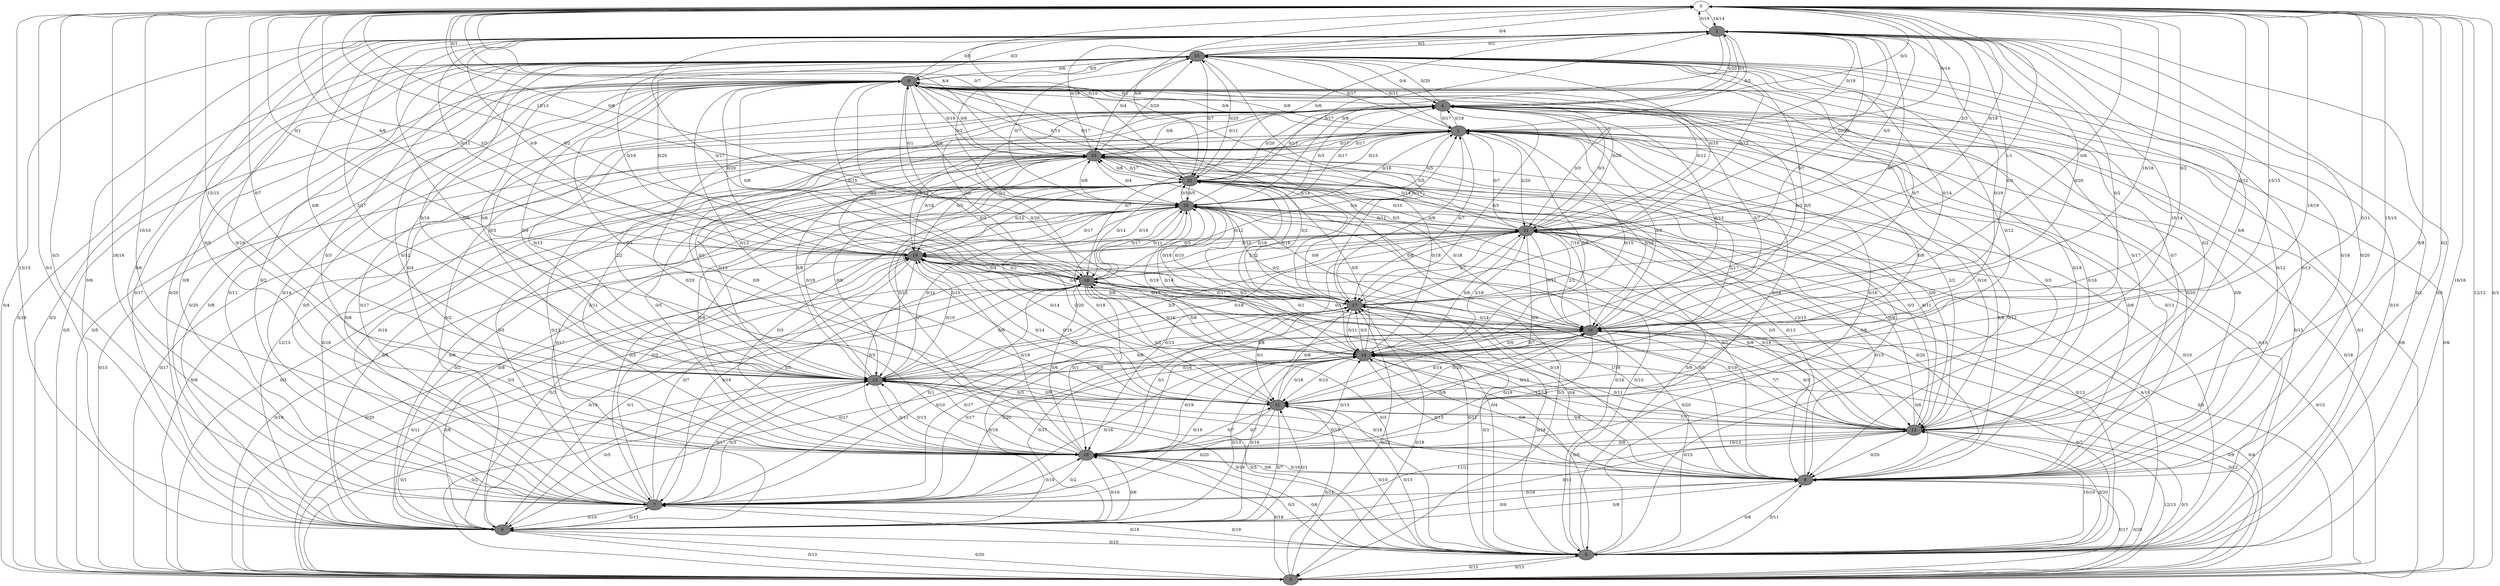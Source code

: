 digraph G {
	0[style=filled fillcolor=grey100];
	0->2[label ="14/14"] ;
	0->3[label ="12/12"] ;
	0->5[label ="16/16"] ;
	0->6[label ="15/15"] ;
	0->7[label ="16/16"] ;
	0->8[label ="8/8"] ;
	0->10[label ="10/10"] ;
	0->11[label ="19/19"] ;
	0->12[label ="15/15"] ;
	0->13[label ="15/15"] ;
	0->14[label ="15/15"] ;
	0->16[label ="16/16"] ;
	0->17[label ="1/1"] ;
	0->18[label ="3/3"] ;
	0->19[label ="6/6"] ;
	0->20[label ="13/13"] ;
	0->21[label ="3/3"] ;
	0->22[label ="6/6"] ;
	0->23[label ="4/4"] ;
	1[style=filled fillcolor=grey50];
	1->0[label ="0/14"] ;
	1->2[label ="0/19"] ;
	1->4[label ="0/18"] ;
	1->5[label ="0/10"] ;
	1->8[label ="0/6"] ;
	1->9[label ="0/8"] ;
	1->10[label ="0/16"] ;
	1->12[label ="2/2"] ;
	1->13[label ="0/1"] ;
	1->14[label ="0/9"] ;
	1->15[label ="0/11"] ;
	1->16[label ="0/3"] ;
	1->17[label ="0/7"] ;
	1->18[label ="0/7"] ;
	1->19[label ="0/19"] ;
	1->20[label ="0/16"] ;
	1->21[label ="2/20"] ;
	1->23[label ="0/17"] ;
	2[style=filled fillcolor=grey50];
	2->0[label ="0/19"] ;
	2->1[label ="0/2"] ;
	2->3[label ="0/4"] ;
	2->4[label ="0/20"] ;
	2->5[label ="0/5"] ;
	2->6[label ="0/6"] ;
	2->8[label ="0/20"] ;
	2->9[label ="0/3"] ;
	2->10[label ="0/19"] ;
	2->11[label ="0/9"] ;
	2->12[label ="6/6"] ;
	2->13[label ="0/8"] ;
	2->14[label ="0/2"] ;
	2->15[label ="0/2"] ;
	2->16[label ="0/20"] ;
	2->17[label ="0/7"] ;
	2->19[label ="0/11"] ;
	2->20[label ="0/9"] ;
	2->21[label ="20/20"] ;
	2->22[label ="0/6"] ;
	3[style=filled fillcolor=grey50];
	3->0[label ="0/3"] ;
	3->1[label ="0/18"] ;
	3->4[label ="0/6"] ;
	3->5[label ="0/15"] ;
	3->6[label ="0/20"] ;
	3->8[label ="0/17"] ;
	3->9[label ="0/5"] ;
	3->10[label ="0/18"] ;
	3->11[label ="0/14"] ;
	3->12[label ="12/13"] ;
	3->13[label ="0/1"] ;
	3->15[label ="0/3"] ;
	3->16[label ="0/9"] ;
	3->17[label ="0/15"] ;
	3->18[label ="0/8"] ;
	3->19[label ="0/20"] ;
	3->21[label ="0/5"] ;
	3->22[label ="0/3"] ;
	3->23[label ="0/15"] ;
	4[style=filled fillcolor=grey50];
	4->0[label ="0/3"] ;
	4->1[label ="0/17"] ;
	4->2[label ="0/1"] ;
	4->3[label ="0/6"] ;
	4->5[label ="0/13"] ;
	4->6[label ="0/2"] ;
	4->7[label ="0/5"] ;
	4->8[label ="0/20"] ;
	4->10[label ="0/20"] ;
	4->11[label ="0/8"] ;
	4->12[label ="0/18"] ;
	4->13[label ="0/15"] ;
	4->15[label ="0/20"] ;
	4->16[label ="0/7"] ;
	4->17[label ="0/3"] ;
	4->18[label ="0/2"] ;
	4->20[label ="0/3"] ;
	4->21[label ="0/3"] ;
	4->22[label ="0/20"] ;
	4->23[label ="0/6"] ;
	5[style=filled fillcolor=grey50];
	5->2[label ="0/1"] ;
	5->3[label ="0/13"] ;
	5->4[label ="0/1"] ;
	5->7[label ="0/19"] ;
	5->8[label ="0/11"] ;
	5->9[label ="0/12"] ;
	5->10[label ="0/6"] ;
	5->11[label ="0/15"] ;
	5->12[label ="10/10"] ;
	5->13[label ="0/19"] ;
	5->14[label ="0/15"] ;
	5->17[label ="0/18"] ;
	5->18[label ="0/3"] ;
	5->19[label ="0/4"] ;
	5->20[label ="0/10"] ;
	5->21[label ="6/18"] ;
	5->22[label ="0/9"] ;
	5->23[label ="0/15"] ;
	6[style=filled fillcolor=grey50];
	6->0[label ="0/1"] ;
	6->1[label ="0/13"] ;
	6->3[label ="0/13"] ;
	6->5[label ="0/10"] ;
	6->7[label ="0/13"] ;
	6->8[label ="0/8"] ;
	6->9[label ="0/20"] ;
	6->10[label ="0/6"] ;
	6->11[label ="0/1"] ;
	6->13[label ="0/5"] ;
	6->14[label ="0/16"] ;
	6->15[label ="0/20"] ;
	6->16[label ="0/17"] ;
	6->18[label ="0/10"] ;
	6->19[label ="0/2"] ;
	6->20[label ="0/8"] ;
	6->21[label ="3/3"] ;
	6->22[label ="0/5"] ;
	6->23[label ="12/13"] ;
	7[style=filled fillcolor=grey50];
	7->0[label ="0/3"] ;
	7->1[label ="0/8"] ;
	7->2[label ="0/6"] ;
	7->4[label ="0/17"] ;
	7->5[label ="0/19"] ;
	7->6[label ="0/10"] ;
	7->9[label ="0/11"] ;
	7->10[label ="0/16"] ;
	7->12[label ="11/11"] ;
	7->13[label ="0/3"] ;
	7->14[label ="0/16"] ;
	7->15[label ="0/9"] ;
	7->16[label ="0/20"] ;
	7->17[label ="0/17"] ;
	7->18[label ="0/1"] ;
	7->19[label ="0/7"] ;
	7->20[label ="0/3"] ;
	7->21[label ="5/5"] ;
	7->22[label ="0/17"] ;
	7->23[label ="0/5"] ;
	8[style=filled fillcolor=grey50];
	8->0[label ="0/2"] ;
	8->1[label ="0/13"] ;
	8->2[label ="0/16"] ;
	8->3[label ="0/20"] ;
	8->4[label ="0/9"] ;
	8->5[label ="0/6"] ;
	8->6[label ="0/9"] ;
	8->7[label ="0/16"] ;
	8->9[label ="0/16"] ;
	8->10[label ="0/16"] ;
	8->13[label ="0/10"] ;
	8->14[label ="0/9"] ;
	8->15[label ="0/12"] ;
	8->16[label ="0/6"] ;
	8->17[label ="0/4"] ;
	8->18[label ="0/13"] ;
	8->19[label ="0/5"] ;
	8->20[label ="0/18"] ;
	8->22[label ="0/13"] ;
	8->23[label ="8/8"] ;
	9[style=filled fillcolor=grey50];
	9->0[label ="0/1"] ;
	9->1[label ="0/6"] ;
	9->2[label ="0/6"] ;
	9->3[label ="0/5"] ;
	9->4[label ="0/1"] ;
	9->6[label ="0/8"] ;
	9->7[label ="0/14"] ;
	9->8[label ="0/3"] ;
	9->11[label ="0/1"] ;
	9->12[label ="0/7"] ;
	9->13[label ="0/3"] ;
	9->14[label ="0/20"] ;
	9->15[label ="0/5"] ;
	9->16[label ="0/3"] ;
	9->17[label ="0/14"] ;
	9->18[label ="0/9"] ;
	9->19[label ="0/20"] ;
	9->20[label ="0/5"] ;
	9->21[label ="0/20"] ;
	9->22[label ="0/13"] ;
	9->23[label ="0/16"] ;
	10[style=filled fillcolor=grey50];
	10->1[label ="0/18"] ;
	10->2[label ="0/5"] ;
	10->4[label ="0/9"] ;
	10->5[label ="0/3"] ;
	10->6[label ="0/16"] ;
	10->7[label ="0/2"] ;
	10->8[label ="0/6"] ;
	10->9[label ="0/4"] ;
	10->11[label ="0/7"] ;
	10->12[label ="10/13"] ;
	10->13[label ="0/13"] ;
	10->14[label ="0/15"] ;
	10->15[label ="0/3"] ;
	10->16[label ="0/9"] ;
	10->18[label ="0/6"] ;
	10->19[label ="0/19"] ;
	10->20[label ="0/3"] ;
	10->21[label ="0/8"] ;
	10->22[label ="0/7"] ;
	10->23[label ="0/5"] ;
	11[style=filled fillcolor=grey50];
	11->1[label ="2/17"] ;
	11->2[label ="10/14"] ;
	11->5[label ="0/10"] ;
	11->6[label ="0/7"] ;
	11->7[label ="0/20"] ;
	11->9[label ="0/13"] ;
	11->10[label ="0/7"] ;
	11->12[label ="7/7"] ;
	11->13[label ="0/9"] ;
	11->14[label ="0/18"] ;
	11->16[label ="0/20"] ;
	11->17[label ="0/8"] ;
	11->19[label ="0/16"] ;
	11->20[label ="0/18"] ;
	12[style=filled fillcolor=grey50];
	12->0[label ="0/11"] ;
	12->1[label ="0/16"] ;
	12->3[label ="0/3"] ;
	12->5[label ="0/20"] ;
	12->6[label ="0/11"] ;
	12->8[label ="0/20"] ;
	12->9[label ="0/17"] ;
	12->10[label ="0/8"] ;
	12->11[label ="0/6"] ;
	12->14[label ="0/11"] ;
	12->16[label ="0/3"] ;
	12->17[label ="0/19"] ;
	12->20[label ="0/9"] ;
	12->21[label ="0/5"] ;
	12->22[label ="0/3"] ;
	13[style=filled fillcolor=grey50];
	13->0[label ="0/7"] ;
	13->1[label ="2/2"] ;
	13->2[label ="2/17"] ;
	13->3[label ="0/2"] ;
	13->5[label ="0/5"] ;
	13->7[label ="0/17"] ;
	13->8[label ="0/18"] ;
	13->9[label ="0/9"] ;
	13->10[label ="0/11"] ;
	13->11[label ="0/3"] ;
	13->14[label ="0/16"] ;
	13->15[label ="0/6"] ;
	13->16[label ="0/8"] ;
	13->18[label ="0/6"] ;
	13->19[label ="0/10"] ;
	13->20[label ="0/11"] ;
	13->21[label ="3/3"] ;
	13->22[label ="0/19"] ;
	13->23[label ="8/8"] ;
	14[style=filled fillcolor=grey50];
	14->0[label ="0/12"] ;
	14->1[label ="0/15"] ;
	14->2[label ="0/19"] ;
	14->3[label ="0/12"] ;
	14->5[label ="0/5"] ;
	14->6[label ="0/13"] ;
	14->7[label ="0/19"] ;
	14->8[label ="0/15"] ;
	14->9[label ="0/3"] ;
	14->10[label ="0/19"] ;
	14->11[label ="0/10"] ;
	14->12[label ="12/12"] ;
	14->13[label ="0/5"] ;
	14->16[label ="0/7"] ;
	14->17[label ="0/3"] ;
	14->18[label ="0/6"] ;
	14->20[label ="0/18"] ;
	14->21[label ="3/18"] ;
	14->22[label ="0/5"] ;
	14->23[label ="0/18"] ;
	15[style=filled fillcolor=grey50];
	15->0[label ="0/4"] ;
	15->1[label ="0/17"] ;
	15->2[label ="0/3"] ;
	15->3[label ="0/19"] ;
	15->4[label ="0/4"] ;
	15->5[label ="0/10"] ;
	15->6[label ="0/17"] ;
	15->7[label ="0/2"] ;
	15->8[label ="0/13"] ;
	15->9[label ="0/6"] ;
	15->10[label ="0/12"] ;
	15->11[label ="0/12"] ;
	15->12[label ="0/2"] ;
	15->13[label ="0/16"] ;
	15->14[label ="0/5"] ;
	15->16[label ="0/14"] ;
	15->17[label ="0/5"] ;
	15->19[label ="0/20"] ;
	15->20[label ="0/2"] ;
	15->21[label ="0/13"] ;
	15->22[label ="0/7"] ;
	15->23[label ="0/4"] ;
	16[style=filled fillcolor=grey50];
	16->0[label ="0/2"] ;
	16->2[label ="0/3"] ;
	16->3[label ="0/4"] ;
	16->4[label ="0/15"] ;
	16->5[label ="0/7"] ;
	16->6[label ="0/19"] ;
	16->7[label ="0/17"] ;
	16->8[label ="0/20"] ;
	16->10[label ="0/19"] ;
	16->11[label ="0/14"] ;
	16->12[label ="7/7"] ;
	16->14[label ="0/9"] ;
	16->15[label ="0/7"] ;
	16->18[label ="0/1"] ;
	16->19[label ="0/17"] ;
	16->21[label ="2/2"] ;
	16->22[label ="0/18"] ;
	16->23[label ="7/16"] ;
	17[style=filled fillcolor=grey50];
	17->0[label ="0/6"] ;
	17->1[label ="0/9"] ;
	17->2[label ="0/7"] ;
	17->3[label ="0/18"] ;
	17->5[label ="0/3"] ;
	17->6[label ="0/17"] ;
	17->7[label ="0/10"] ;
	17->9[label ="0/17"] ;
	17->10[label ="0/1"] ;
	17->11[label ="0/1"] ;
	17->12[label ="1/19"] ;
	17->13[label ="0/2"] ;
	17->14[label ="0/11"] ;
	17->16[label ="0/14"] ;
	17->18[label ="0/2"] ;
	17->19[label ="0/6"] ;
	17->20[label ="0/10"] ;
	17->22[label ="0/16"] ;
	17->23[label ="0/12"] ;
	18[style=filled fillcolor=grey50];
	18->0[label ="0/2"] ;
	18->1[label ="0/4"] ;
	18->2[label ="0/17"] ;
	18->3[label ="0/11"] ;
	18->4[label ="0/1"] ;
	18->5[label ="0/11"] ;
	18->6[label ="0/1"] ;
	18->9[label ="0/15"] ;
	18->10[label ="0/1"] ;
	18->11[label ="0/2"] ;
	18->14[label ="0/16"] ;
	18->16[label ="0/17"] ;
	18->17[label ="0/17"] ;
	18->19[label ="0/2"] ;
	18->20[label ="0/11"] ;
	18->21[label ="3/12"] ;
	19[style=filled fillcolor=grey50];
	19->0[label ="0/1"] ;
	19->1[label ="0/1"] ;
	19->2[label ="0/9"] ;
	19->3[label ="0/10"] ;
	19->7[label ="0/19"] ;
	19->8[label ="0/18"] ;
	19->10[label ="0/3"] ;
	19->11[label ="0/14"] ;
	19->12[label ="6/8"] ;
	19->14[label ="0/14"] ;
	19->15[label ="0/19"] ;
	19->16[label ="0/8"] ;
	19->18[label ="0/4"] ;
	19->20[label ="0/17"] ;
	19->21[label ="0/12"] ;
	19->23[label ="0/18"] ;
	20[style=filled fillcolor=grey50];
	20->0[label ="0/8"] ;
	20->1[label ="0/5"] ;
	20->2[label ="0/17"] ;
	20->3[label ="0/3"] ;
	20->4[label ="0/17"] ;
	20->5[label ="0/16"] ;
	20->6[label ="0/2"] ;
	20->7[label ="0/3"] ;
	20->8[label ="0/2"] ;
	20->9[label ="0/1"] ;
	20->11[label ="0/20"] ;
	20->12[label ="13/15"] ;
	20->13[label ="0/15"] ;
	20->14[label ="0/19"] ;
	20->15[label ="0/7"] ;
	20->16[label ="0/2"] ;
	20->17[label ="0/18"] ;
	20->18[label ="0/17"] ;
	20->19[label ="0/19"] ;
	20->21[label ="0/11"] ;
	20->22[label ="0/5"] ;
	20->23[label ="0/8"] ;
	21[style=filled fillcolor=grey50];
	21->0[label ="0/18"] ;
	21->1[label ="0/7"] ;
	21->2[label ="0/5"] ;
	21->3[label ="0/15"] ;
	21->4[label ="0/3"] ;
	21->5[label ="0/13"] ;
	21->8[label ="0/20"] ;
	21->9[label ="0/12"] ;
	21->10[label ="0/13"] ;
	21->11[label ="0/9"] ;
	21->13[label ="0/18"] ;
	21->14[label ="0/6"] ;
	21->15[label ="0/10"] ;
	21->16[label ="0/11"] ;
	21->17[label ="0/7"] ;
	21->18[label ="0/9"] ;
	21->19[label ="0/5"] ;
	21->20[label ="0/3"] ;
	21->22[label ="0/10"] ;
	21->23[label ="0/14"] ;
	22[style=filled fillcolor=grey50];
	22->0[label ="0/10"] ;
	22->1[label ="0/13"] ;
	22->3[label ="0/9"] ;
	22->4[label ="0/13"] ;
	22->6[label ="0/6"] ;
	22->8[label ="0/6"] ;
	22->9[label ="0/17"] ;
	22->10[label ="0/9"] ;
	22->11[label ="0/10"] ;
	22->12[label ="6/11"] ;
	22->13[label ="0/9"] ;
	22->15[label ="0/20"] ;
	22->16[label ="0/8"] ;
	22->17[label ="0/18"] ;
	22->18[label ="0/14"] ;
	22->19[label ="0/12"] ;
	22->20[label ="0/5"] ;
	22->23[label ="0/8"] ;
	23[style=filled fillcolor=grey50];
	23->0[label ="0/7"] ;
	23->1[label ="0/17"] ;
	23->2[label ="0/16"] ;
	23->3[label ="0/17"] ;
	23->4[label ="0/11"] ;
	23->5[label ="0/10"] ;
	23->6[label ="0/16"] ;
	23->7[label ="0/16"] ;
	23->9[label ="0/6"] ;
	23->10[label ="0/11"] ;
	23->12[label ="0/9"] ;
	23->13[label ="0/15"] ;
	23->15[label ="0/20"] ;
	23->16[label ="0/16"] ;
	23->17[label ="0/2"] ;
	23->19[label ="0/3"] ;
	23->20[label ="0/4"] ;
	23->22[label ="0/17"] ;
}

